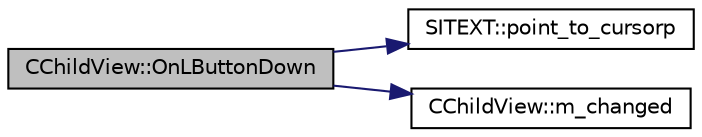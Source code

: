 digraph "CChildView::OnLButtonDown"
{
  edge [fontname="Helvetica",fontsize="10",labelfontname="Helvetica",labelfontsize="10"];
  node [fontname="Helvetica",fontsize="10",shape=record];
  rankdir="LR";
  Node48 [label="CChildView::OnLButtonDown",height=0.2,width=0.4,color="black", fillcolor="grey75", style="filled", fontcolor="black"];
  Node48 -> Node49 [color="midnightblue",fontsize="10",style="solid"];
  Node49 [label="SITEXT::point_to_cursorp",height=0.2,width=0.4,color="black", fillcolor="white", style="filled",URL="$class_s_i_t_e_x_t.html#a7855275742bfdd1634cdadaae7199c14",tooltip="several get_* method "];
  Node48 -> Node50 [color="midnightblue",fontsize="10",style="solid"];
  Node50 [label="CChildView::m_changed",height=0.2,width=0.4,color="black", fillcolor="white", style="filled",URL="$class_c_child_view.html#acff91e8fc8cc40cd1ebe1d24a6be4945",tooltip="当文本内容根据用户的操作有变化的时候调用  操作如下 "];
}
